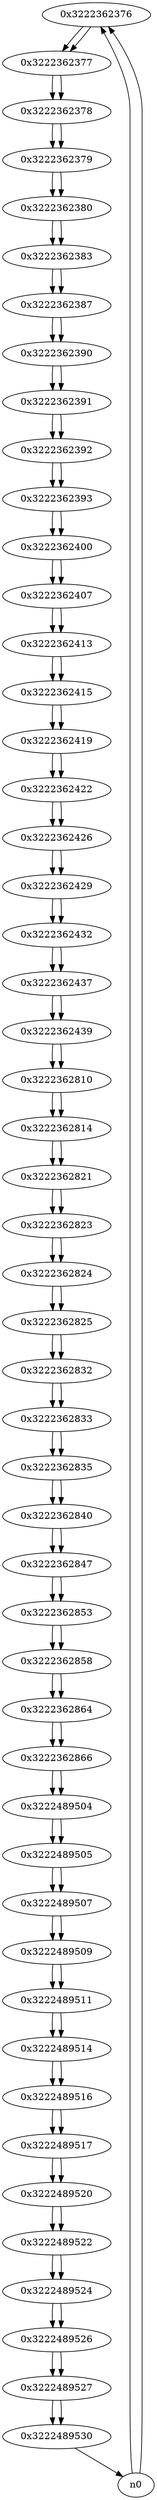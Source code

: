 digraph G{
/* nodes */
  n1 [label="0x3222362376"]
  n2 [label="0x3222362377"]
  n3 [label="0x3222362378"]
  n4 [label="0x3222362379"]
  n5 [label="0x3222362380"]
  n6 [label="0x3222362383"]
  n7 [label="0x3222362387"]
  n8 [label="0x3222362390"]
  n9 [label="0x3222362391"]
  n10 [label="0x3222362392"]
  n11 [label="0x3222362393"]
  n12 [label="0x3222362400"]
  n13 [label="0x3222362407"]
  n14 [label="0x3222362413"]
  n15 [label="0x3222362415"]
  n16 [label="0x3222362419"]
  n17 [label="0x3222362422"]
  n18 [label="0x3222362426"]
  n19 [label="0x3222362429"]
  n20 [label="0x3222362432"]
  n21 [label="0x3222362437"]
  n22 [label="0x3222362439"]
  n23 [label="0x3222362810"]
  n24 [label="0x3222362814"]
  n25 [label="0x3222362821"]
  n26 [label="0x3222362823"]
  n27 [label="0x3222362824"]
  n28 [label="0x3222362825"]
  n29 [label="0x3222362832"]
  n30 [label="0x3222362833"]
  n31 [label="0x3222362835"]
  n32 [label="0x3222362840"]
  n33 [label="0x3222362847"]
  n34 [label="0x3222362853"]
  n35 [label="0x3222362858"]
  n36 [label="0x3222362864"]
  n37 [label="0x3222362866"]
  n38 [label="0x3222489504"]
  n39 [label="0x3222489505"]
  n40 [label="0x3222489507"]
  n41 [label="0x3222489509"]
  n42 [label="0x3222489511"]
  n43 [label="0x3222489514"]
  n44 [label="0x3222489516"]
  n45 [label="0x3222489517"]
  n46 [label="0x3222489520"]
  n47 [label="0x3222489522"]
  n48 [label="0x3222489524"]
  n49 [label="0x3222489526"]
  n50 [label="0x3222489527"]
  n51 [label="0x3222489530"]
/* edges */
n1 -> n2;
n0 -> n1;
n0 -> n1;
n2 -> n3;
n1 -> n2;
n3 -> n4;
n2 -> n3;
n4 -> n5;
n3 -> n4;
n5 -> n6;
n4 -> n5;
n6 -> n7;
n5 -> n6;
n7 -> n8;
n6 -> n7;
n8 -> n9;
n7 -> n8;
n9 -> n10;
n8 -> n9;
n10 -> n11;
n9 -> n10;
n11 -> n12;
n10 -> n11;
n12 -> n13;
n11 -> n12;
n13 -> n14;
n12 -> n13;
n14 -> n15;
n13 -> n14;
n15 -> n16;
n14 -> n15;
n16 -> n17;
n15 -> n16;
n17 -> n18;
n16 -> n17;
n18 -> n19;
n17 -> n18;
n19 -> n20;
n18 -> n19;
n20 -> n21;
n19 -> n20;
n21 -> n22;
n20 -> n21;
n22 -> n23;
n21 -> n22;
n23 -> n24;
n22 -> n23;
n24 -> n25;
n23 -> n24;
n25 -> n26;
n24 -> n25;
n26 -> n27;
n25 -> n26;
n27 -> n28;
n26 -> n27;
n28 -> n29;
n27 -> n28;
n29 -> n30;
n28 -> n29;
n30 -> n31;
n29 -> n30;
n31 -> n32;
n30 -> n31;
n32 -> n33;
n31 -> n32;
n33 -> n34;
n32 -> n33;
n34 -> n35;
n33 -> n34;
n35 -> n36;
n34 -> n35;
n36 -> n37;
n35 -> n36;
n37 -> n38;
n36 -> n37;
n38 -> n39;
n37 -> n38;
n39 -> n40;
n38 -> n39;
n40 -> n41;
n39 -> n40;
n41 -> n42;
n40 -> n41;
n42 -> n43;
n41 -> n42;
n43 -> n44;
n42 -> n43;
n44 -> n45;
n43 -> n44;
n45 -> n46;
n44 -> n45;
n46 -> n47;
n45 -> n46;
n47 -> n48;
n46 -> n47;
n48 -> n49;
n47 -> n48;
n49 -> n50;
n48 -> n49;
n50 -> n51;
n49 -> n50;
n51 -> n0;
n50 -> n51;
}
